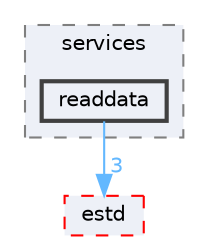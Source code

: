 digraph "readdata"
{
 // LATEX_PDF_SIZE
  bgcolor="transparent";
  edge [fontname=Helvetica,fontsize=10,labelfontname=Helvetica,labelfontsize=10];
  node [fontname=Helvetica,fontsize=10,shape=box,height=0.2,width=0.4];
  compound=true
  subgraph clusterdir_5a5a917675d43c603eaba456eb80bda9 {
    graph [ bgcolor="#edf0f7", pencolor="grey50", label="services", fontname=Helvetica,fontsize=10 style="filled,dashed", URL="dir_5a5a917675d43c603eaba456eb80bda9.html",tooltip=""]
  dir_bc3eb226ef36f2c35e6bf35b94949593 [label="readdata", fillcolor="#edf0f7", color="grey25", style="filled,bold", URL="dir_bc3eb226ef36f2c35e6bf35b94949593.html",tooltip=""];
  }
  dir_705ed472854f071e46e92f9933f4d565 [label="estd", fillcolor="#edf0f7", color="red", style="filled,dashed", URL="dir_705ed472854f071e46e92f9933f4d565.html",tooltip=""];
  dir_bc3eb226ef36f2c35e6bf35b94949593->dir_705ed472854f071e46e92f9933f4d565 [headlabel="3", labeldistance=1.5 headhref="dir_000160_000075.html" href="dir_000160_000075.html" color="steelblue1" fontcolor="steelblue1"];
}
